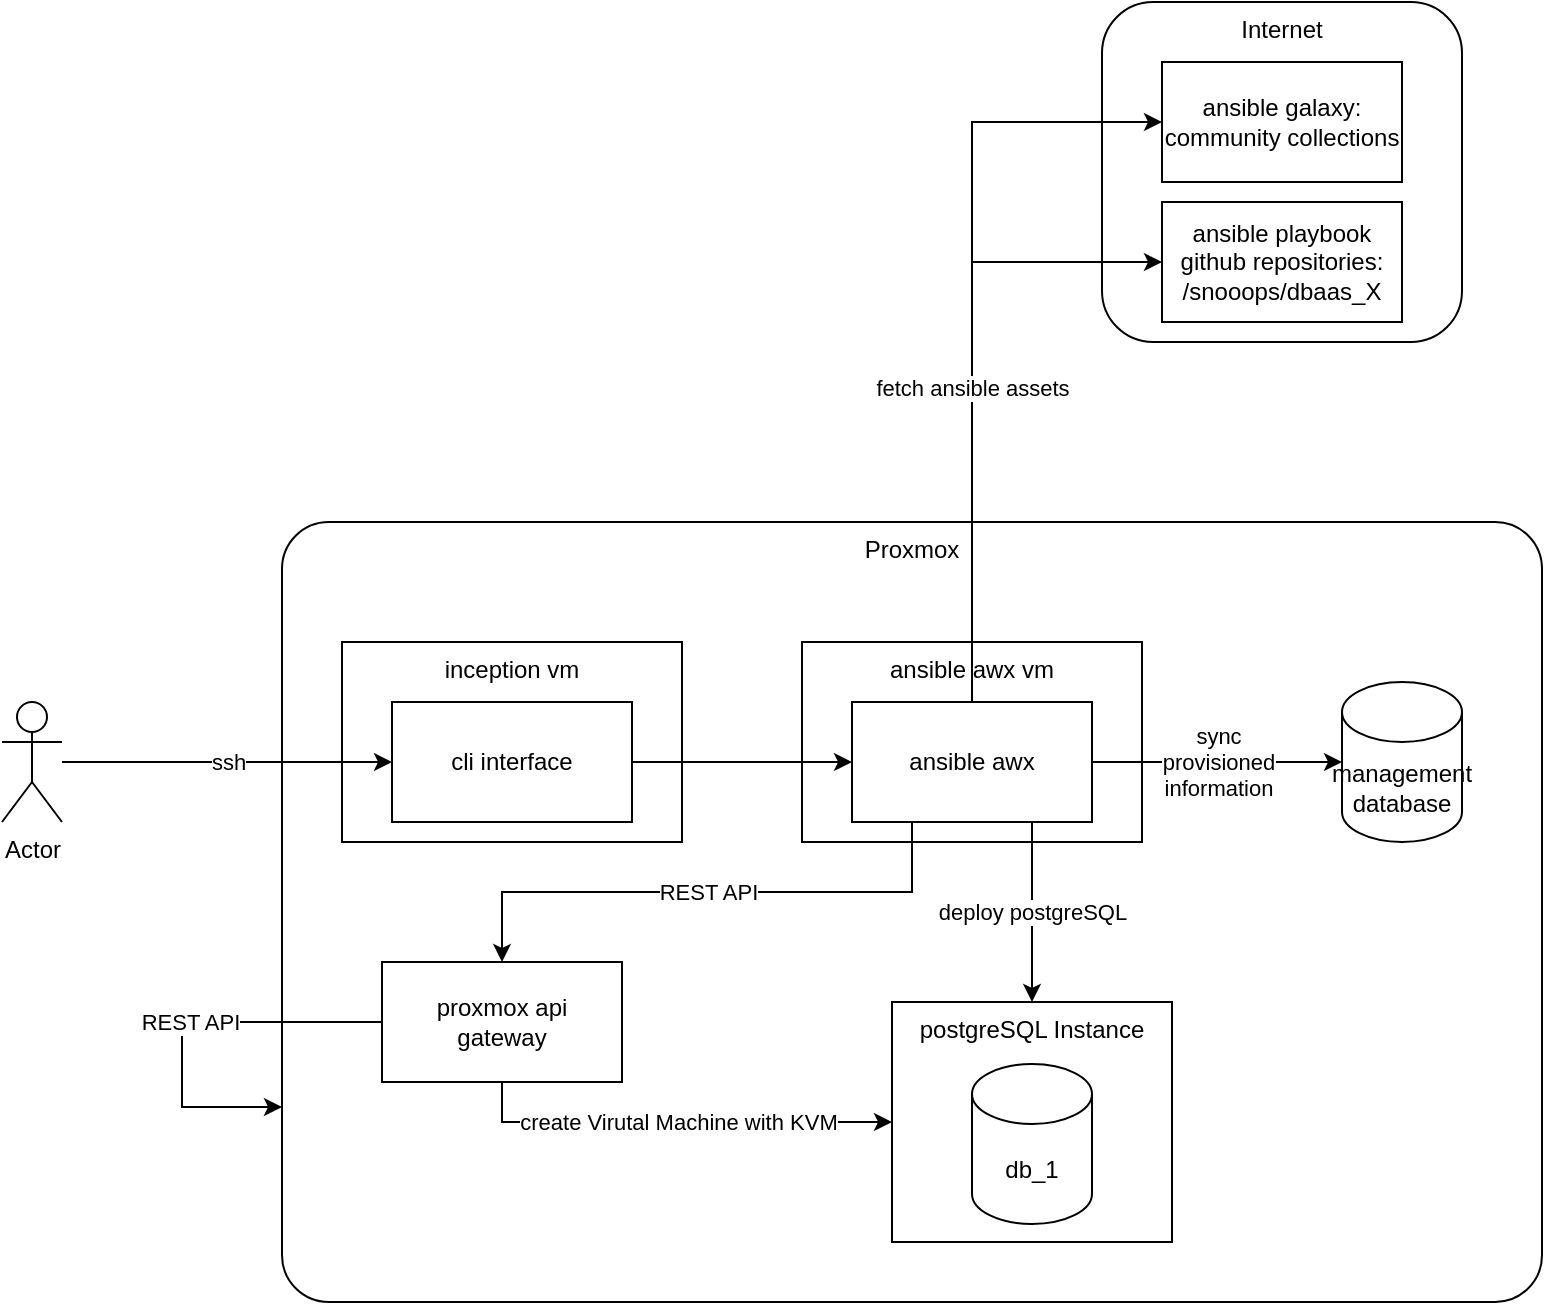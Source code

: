 <mxfile version="20.1.1" type="github">
  <diagram id="9uEO-OhBOvV5sc5r3ADp" name="Page-1">
    <mxGraphModel dx="1422" dy="780" grid="1" gridSize="10" guides="1" tooltips="1" connect="1" arrows="1" fold="1" page="1" pageScale="1" pageWidth="827" pageHeight="1169" math="0" shadow="0">
      <root>
        <mxCell id="0" />
        <mxCell id="1" parent="0" />
        <mxCell id="O03qgihGsbq_CIoBmfs9-14" value="Proxmox" style="rounded=1;whiteSpace=wrap;html=1;horizontal=1;verticalAlign=top;arcSize=6;" vertex="1" parent="1">
          <mxGeometry x="180" y="270" width="630" height="390" as="geometry" />
        </mxCell>
        <mxCell id="O03qgihGsbq_CIoBmfs9-15" value="Internet" style="rounded=1;whiteSpace=wrap;html=1;verticalAlign=top;" vertex="1" parent="1">
          <mxGeometry x="590" y="10" width="180" height="170" as="geometry" />
        </mxCell>
        <mxCell id="O03qgihGsbq_CIoBmfs9-13" value="ansible awx vm" style="rounded=0;whiteSpace=wrap;html=1;horizontal=1;verticalAlign=top;" vertex="1" parent="1">
          <mxGeometry x="440" y="330" width="170" height="100" as="geometry" />
        </mxCell>
        <mxCell id="O03qgihGsbq_CIoBmfs9-2" value="&lt;div&gt;ansible playbook&lt;br&gt;&lt;/div&gt;&lt;div&gt;github repositories:&lt;/div&gt;&lt;div&gt;/snooops/dbaas_X&lt;br&gt;&lt;/div&gt;" style="rounded=0;whiteSpace=wrap;html=1;" vertex="1" parent="1">
          <mxGeometry x="620" y="110" width="120" height="60" as="geometry" />
        </mxCell>
        <mxCell id="O03qgihGsbq_CIoBmfs9-5" value="Actor" style="shape=umlActor;verticalLabelPosition=bottom;verticalAlign=top;html=1;outlineConnect=0;" vertex="1" parent="1">
          <mxGeometry x="40" y="360" width="30" height="60" as="geometry" />
        </mxCell>
        <mxCell id="O03qgihGsbq_CIoBmfs9-7" value="inception vm" style="rounded=0;whiteSpace=wrap;html=1;horizontal=1;verticalAlign=top;" vertex="1" parent="1">
          <mxGeometry x="210" y="330" width="170" height="100" as="geometry" />
        </mxCell>
        <mxCell id="O03qgihGsbq_CIoBmfs9-11" style="edgeStyle=orthogonalEdgeStyle;rounded=0;orthogonalLoop=1;jettySize=auto;html=1;exitX=1;exitY=0.5;exitDx=0;exitDy=0;entryX=0;entryY=0.5;entryDx=0;entryDy=0;" edge="1" parent="1" source="O03qgihGsbq_CIoBmfs9-6" target="O03qgihGsbq_CIoBmfs9-1">
          <mxGeometry relative="1" as="geometry" />
        </mxCell>
        <mxCell id="O03qgihGsbq_CIoBmfs9-6" value="cli interface" style="rounded=0;whiteSpace=wrap;html=1;" vertex="1" parent="1">
          <mxGeometry x="235" y="360" width="120" height="60" as="geometry" />
        </mxCell>
        <mxCell id="O03qgihGsbq_CIoBmfs9-8" value="ssh" style="edgeStyle=orthogonalEdgeStyle;rounded=0;orthogonalLoop=1;jettySize=auto;html=1;entryX=0;entryY=0.5;entryDx=0;entryDy=0;" edge="1" parent="1" source="O03qgihGsbq_CIoBmfs9-5" target="O03qgihGsbq_CIoBmfs9-6">
          <mxGeometry relative="1" as="geometry" />
        </mxCell>
        <mxCell id="O03qgihGsbq_CIoBmfs9-17" style="edgeStyle=orthogonalEdgeStyle;rounded=0;orthogonalLoop=1;jettySize=auto;html=1;entryX=0;entryY=0.5;entryDx=0;entryDy=0;exitX=0.5;exitY=0;exitDx=0;exitDy=0;" edge="1" parent="1" source="O03qgihGsbq_CIoBmfs9-1" target="O03qgihGsbq_CIoBmfs9-16">
          <mxGeometry relative="1" as="geometry" />
        </mxCell>
        <mxCell id="O03qgihGsbq_CIoBmfs9-20" value="&lt;div&gt;sync&lt;/div&gt;&lt;div&gt;provisioned&lt;/div&gt;&lt;div&gt;information&lt;br&gt;&lt;/div&gt;" style="edgeStyle=orthogonalEdgeStyle;rounded=0;orthogonalLoop=1;jettySize=auto;html=1;exitX=1;exitY=0.5;exitDx=0;exitDy=0;entryX=0;entryY=0.5;entryDx=0;entryDy=0;entryPerimeter=0;" edge="1" parent="1" source="O03qgihGsbq_CIoBmfs9-1" target="O03qgihGsbq_CIoBmfs9-19">
          <mxGeometry relative="1" as="geometry" />
        </mxCell>
        <mxCell id="O03qgihGsbq_CIoBmfs9-23" value="REST API " style="edgeStyle=orthogonalEdgeStyle;rounded=0;orthogonalLoop=1;jettySize=auto;html=1;exitX=0.25;exitY=1;exitDx=0;exitDy=0;" edge="1" parent="1" source="O03qgihGsbq_CIoBmfs9-1" target="O03qgihGsbq_CIoBmfs9-18">
          <mxGeometry relative="1" as="geometry" />
        </mxCell>
        <mxCell id="O03qgihGsbq_CIoBmfs9-29" value="deploy postgreSQL" style="edgeStyle=orthogonalEdgeStyle;rounded=0;orthogonalLoop=1;jettySize=auto;html=1;exitX=0.75;exitY=1;exitDx=0;exitDy=0;entryX=0.5;entryY=0;entryDx=0;entryDy=0;" edge="1" parent="1" source="O03qgihGsbq_CIoBmfs9-1" target="O03qgihGsbq_CIoBmfs9-24">
          <mxGeometry relative="1" as="geometry" />
        </mxCell>
        <mxCell id="O03qgihGsbq_CIoBmfs9-1" value="ansible awx" style="rounded=0;whiteSpace=wrap;html=1;" vertex="1" parent="1">
          <mxGeometry x="465" y="360" width="120" height="60" as="geometry" />
        </mxCell>
        <mxCell id="O03qgihGsbq_CIoBmfs9-4" value="fetch ansible assets" style="edgeStyle=orthogonalEdgeStyle;rounded=0;orthogonalLoop=1;jettySize=auto;html=1;exitX=0.5;exitY=0;exitDx=0;exitDy=0;entryX=0;entryY=0.5;entryDx=0;entryDy=0;" edge="1" parent="1" source="O03qgihGsbq_CIoBmfs9-1" target="O03qgihGsbq_CIoBmfs9-2">
          <mxGeometry relative="1" as="geometry" />
        </mxCell>
        <mxCell id="O03qgihGsbq_CIoBmfs9-16" value="&lt;div&gt;ansible galaxy:&lt;/div&gt;&lt;div&gt;community collections&lt;br&gt;&lt;/div&gt;" style="rounded=0;whiteSpace=wrap;html=1;" vertex="1" parent="1">
          <mxGeometry x="620" y="40" width="120" height="60" as="geometry" />
        </mxCell>
        <mxCell id="O03qgihGsbq_CIoBmfs9-22" value="REST API" style="edgeStyle=orthogonalEdgeStyle;rounded=0;orthogonalLoop=1;jettySize=auto;html=1;exitX=0;exitY=0.5;exitDx=0;exitDy=0;entryX=0;entryY=0.75;entryDx=0;entryDy=0;" edge="1" parent="1" source="O03qgihGsbq_CIoBmfs9-18" target="O03qgihGsbq_CIoBmfs9-14">
          <mxGeometry relative="1" as="geometry">
            <Array as="points">
              <mxPoint x="130" y="520" />
              <mxPoint x="130" y="563" />
            </Array>
          </mxGeometry>
        </mxCell>
        <mxCell id="O03qgihGsbq_CIoBmfs9-30" value="create Virutal Machine with KVM" style="edgeStyle=orthogonalEdgeStyle;rounded=0;orthogonalLoop=1;jettySize=auto;html=1;exitX=0.5;exitY=1;exitDx=0;exitDy=0;entryX=0;entryY=0.5;entryDx=0;entryDy=0;" edge="1" parent="1" source="O03qgihGsbq_CIoBmfs9-18" target="O03qgihGsbq_CIoBmfs9-24">
          <mxGeometry relative="1" as="geometry" />
        </mxCell>
        <mxCell id="O03qgihGsbq_CIoBmfs9-18" value="&lt;div&gt;proxmox api&lt;/div&gt;&lt;div&gt;gateway&lt;br&gt;&lt;/div&gt;" style="rounded=0;whiteSpace=wrap;html=1;" vertex="1" parent="1">
          <mxGeometry x="230" y="490" width="120" height="60" as="geometry" />
        </mxCell>
        <mxCell id="O03qgihGsbq_CIoBmfs9-19" value="&lt;div&gt;management&lt;/div&gt;&lt;div&gt;database&lt;br&gt;&lt;/div&gt;" style="shape=cylinder3;whiteSpace=wrap;html=1;boundedLbl=1;backgroundOutline=1;size=15;" vertex="1" parent="1">
          <mxGeometry x="710" y="350" width="60" height="80" as="geometry" />
        </mxCell>
        <mxCell id="O03qgihGsbq_CIoBmfs9-24" value="postgreSQL Instance" style="rounded=0;whiteSpace=wrap;html=1;verticalAlign=top;" vertex="1" parent="1">
          <mxGeometry x="485" y="510" width="140" height="120" as="geometry" />
        </mxCell>
        <mxCell id="O03qgihGsbq_CIoBmfs9-25" value="db_1" style="shape=cylinder3;whiteSpace=wrap;html=1;boundedLbl=1;backgroundOutline=1;size=15;" vertex="1" parent="1">
          <mxGeometry x="525" y="541" width="60" height="80" as="geometry" />
        </mxCell>
      </root>
    </mxGraphModel>
  </diagram>
</mxfile>

